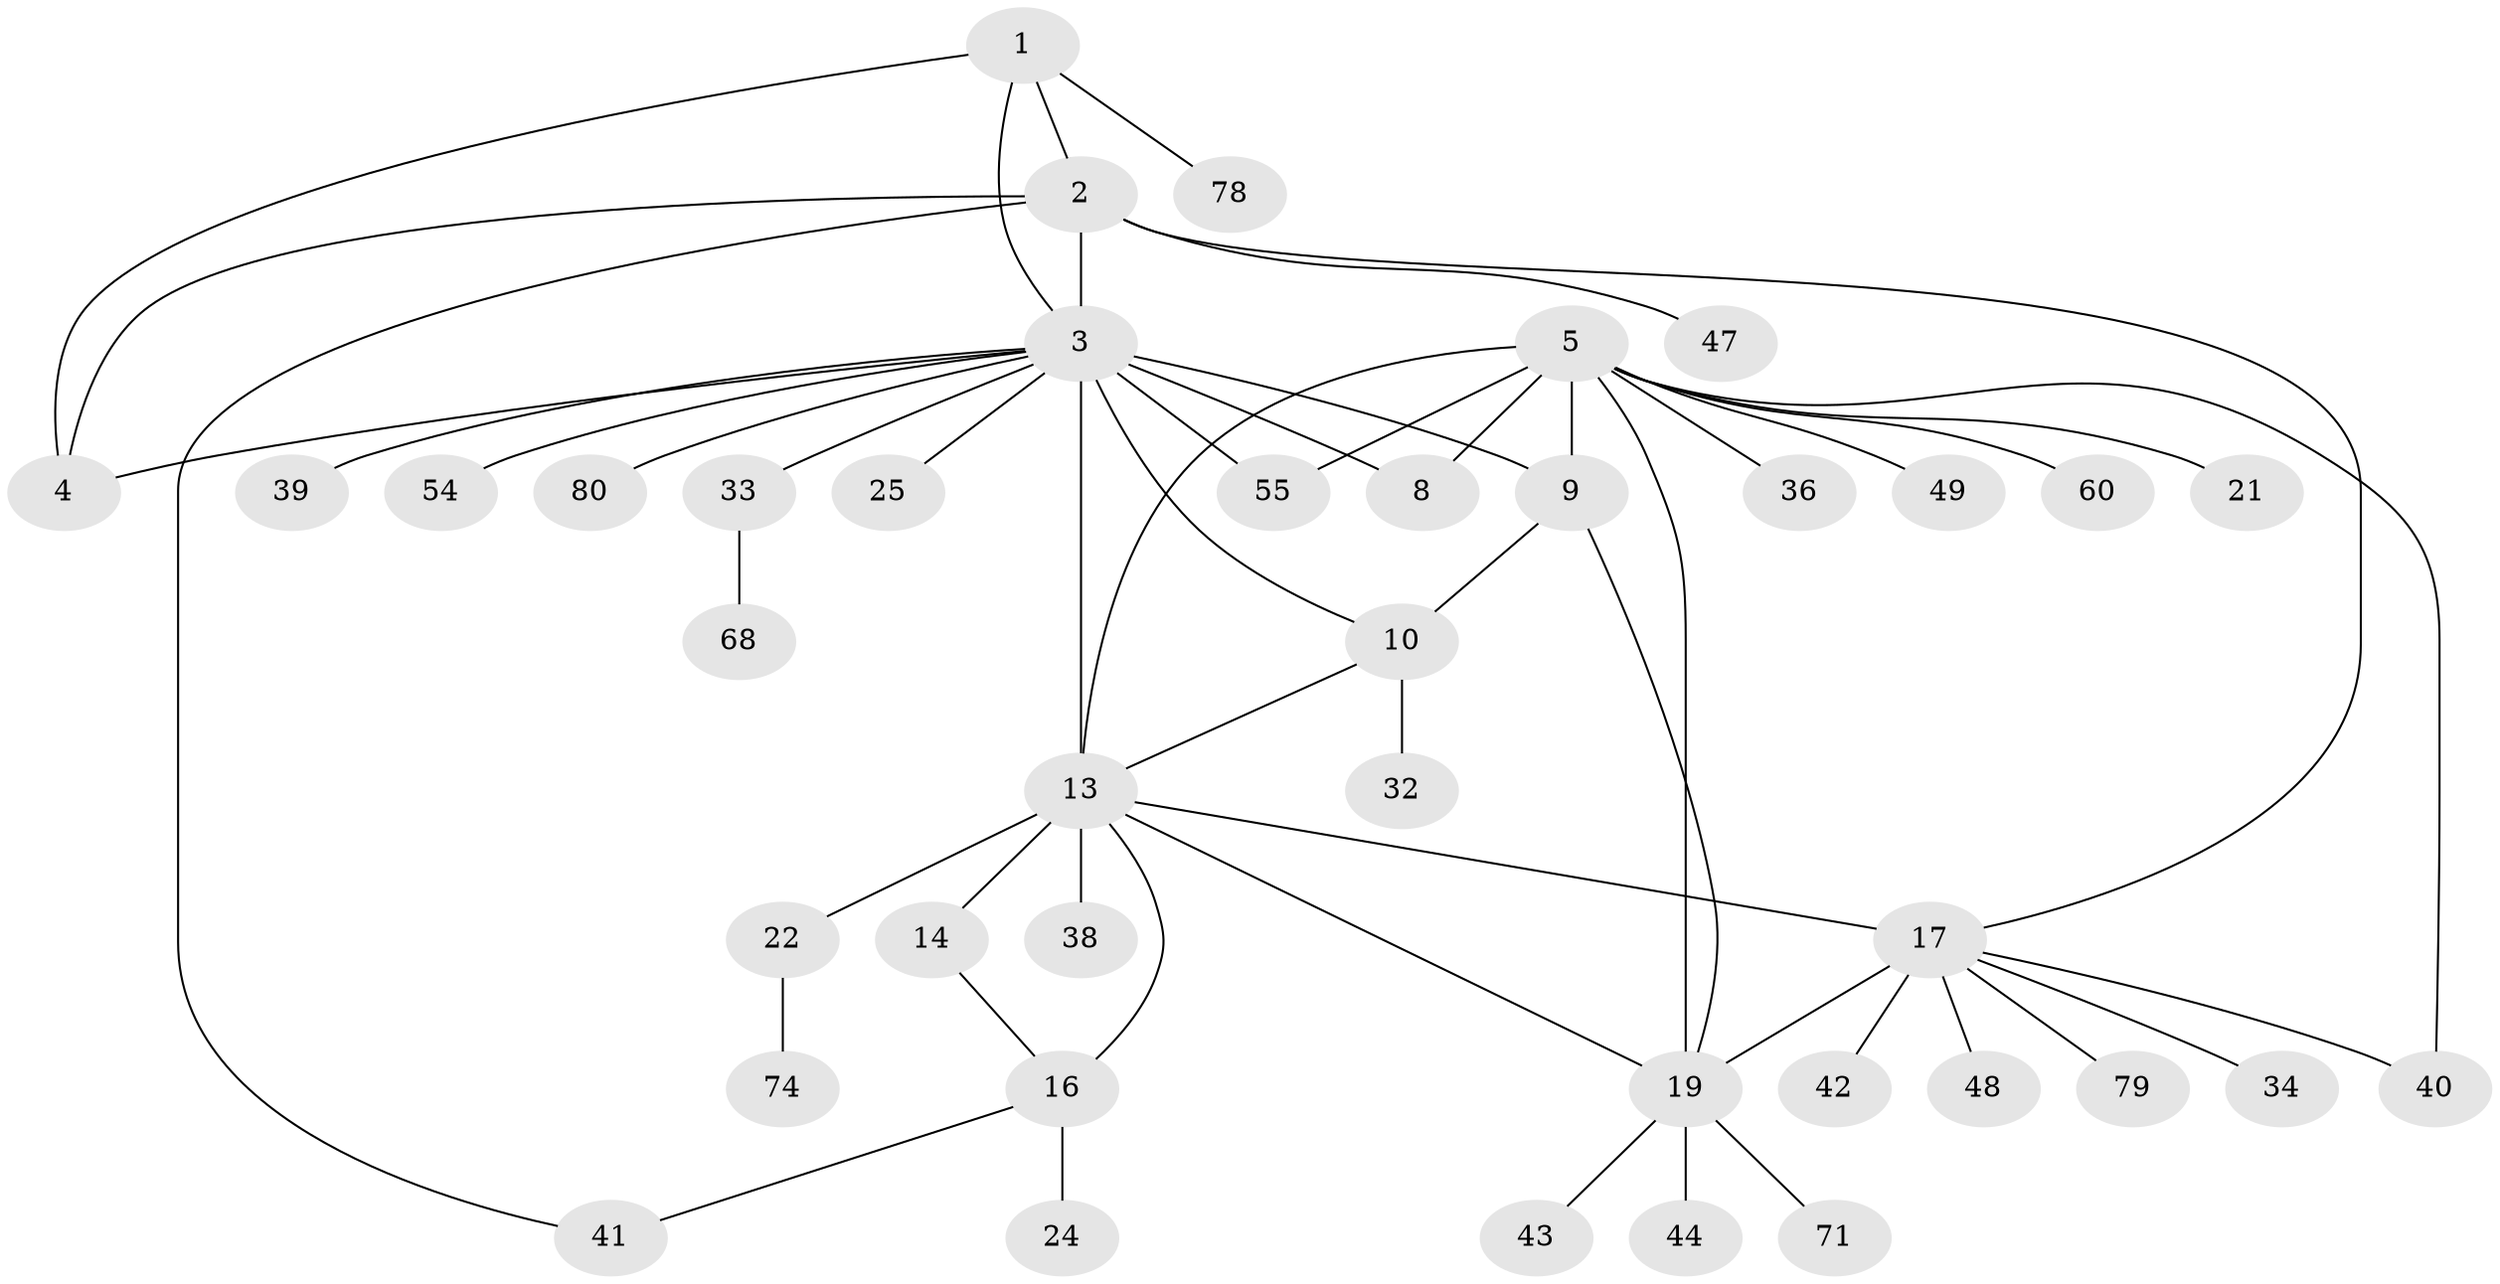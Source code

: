 // original degree distribution, {5: 0.0875, 7: 0.05, 16: 0.0125, 3: 0.05, 9: 0.0125, 8: 0.025, 10: 0.0125, 6: 0.0125, 4: 0.025, 2: 0.1875, 1: 0.525}
// Generated by graph-tools (version 1.1) at 2025/15/03/09/25 04:15:49]
// undirected, 40 vertices, 54 edges
graph export_dot {
graph [start="1"]
  node [color=gray90,style=filled];
  1 [super="+69"];
  2 [super="+58"];
  3 [super="+35+23+11"];
  4;
  5 [super="+7+6"];
  8 [super="+73"];
  9 [super="+12+28"];
  10;
  13 [super="+27+70+15"];
  14;
  16;
  17 [super="+18"];
  19;
  21 [super="+30+53+61+67"];
  22;
  24;
  25;
  32 [super="+64"];
  33;
  34;
  36;
  38;
  39;
  40;
  41 [super="+63+72"];
  42;
  43;
  44;
  47 [super="+56"];
  48;
  49;
  54;
  55 [super="+66"];
  60;
  68;
  71 [super="+77"];
  74;
  78;
  79;
  80;
  1 -- 2;
  1 -- 3;
  1 -- 4;
  1 -- 78;
  2 -- 3;
  2 -- 4;
  2 -- 17;
  2 -- 47;
  2 -- 41;
  3 -- 4;
  3 -- 8;
  3 -- 25;
  3 -- 33;
  3 -- 39;
  3 -- 54;
  3 -- 55;
  3 -- 13 [weight=3];
  3 -- 9 [weight=3];
  3 -- 80;
  3 -- 10;
  5 -- 8 [weight=3];
  5 -- 36;
  5 -- 49;
  5 -- 21;
  5 -- 55;
  5 -- 60;
  5 -- 19;
  5 -- 40;
  5 -- 9;
  5 -- 13;
  9 -- 10 [weight=2];
  9 -- 19;
  10 -- 13;
  10 -- 32;
  13 -- 14 [weight=2];
  13 -- 16 [weight=2];
  13 -- 38;
  13 -- 17 [weight=2];
  13 -- 19;
  13 -- 22;
  14 -- 16;
  16 -- 24;
  16 -- 41;
  17 -- 19 [weight=2];
  17 -- 40;
  17 -- 48;
  17 -- 79;
  17 -- 34;
  17 -- 42;
  19 -- 43;
  19 -- 44;
  19 -- 71;
  22 -- 74;
  33 -- 68;
}

